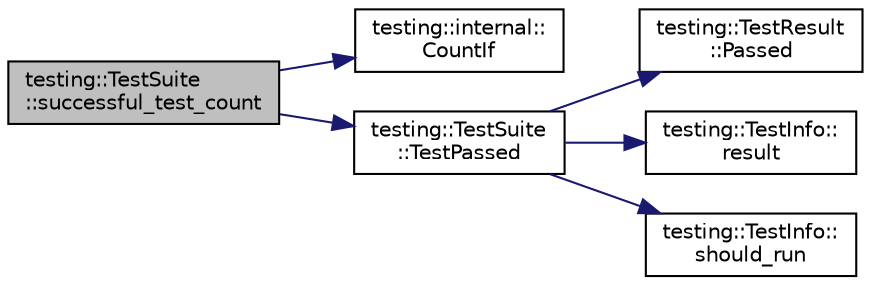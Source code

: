 digraph "testing::TestSuite::successful_test_count"
{
 // LATEX_PDF_SIZE
  bgcolor="transparent";
  edge [fontname="Helvetica",fontsize="10",labelfontname="Helvetica",labelfontsize="10"];
  node [fontname="Helvetica",fontsize="10",shape=record];
  rankdir="LR";
  Node1 [label="testing::TestSuite\l::successful_test_count",height=0.2,width=0.4,color="black", fillcolor="grey75", style="filled", fontcolor="black",tooltip=" "];
  Node1 -> Node2 [color="midnightblue",fontsize="10",style="solid",fontname="Helvetica"];
  Node2 [label="testing::internal::\lCountIf",height=0.2,width=0.4,color="black",URL="$namespacetesting_1_1internal.html#a1e77a774d910346eff11a86d8df783a5",tooltip=" "];
  Node1 -> Node3 [color="midnightblue",fontsize="10",style="solid",fontname="Helvetica"];
  Node3 [label="testing::TestSuite\l::TestPassed",height=0.2,width=0.4,color="black",URL="$classtesting_1_1TestSuite.html#a30cb6d26a98feda5c2af89a15abd3264",tooltip=" "];
  Node3 -> Node4 [color="midnightblue",fontsize="10",style="solid",fontname="Helvetica"];
  Node4 [label="testing::TestResult\l::Passed",height=0.2,width=0.4,color="black",URL="$classtesting_1_1TestResult.html#acf7e6e72f05a0545c48ea48e7f8851df",tooltip=" "];
  Node3 -> Node5 [color="midnightblue",fontsize="10",style="solid",fontname="Helvetica"];
  Node5 [label="testing::TestInfo::\lresult",height=0.2,width=0.4,color="black",URL="$classtesting_1_1TestInfo.html#aee8cb884c95cd446129aba936b4159e0",tooltip=" "];
  Node3 -> Node6 [color="midnightblue",fontsize="10",style="solid",fontname="Helvetica"];
  Node6 [label="testing::TestInfo::\lshould_run",height=0.2,width=0.4,color="black",URL="$classtesting_1_1TestInfo.html#a866e33b5bc5ab2a6e5375fc7d3af0f96",tooltip=" "];
}
